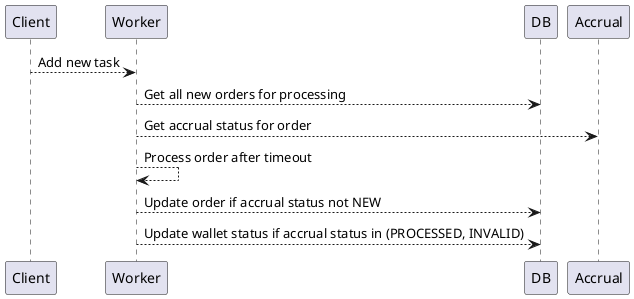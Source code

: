 @startuml
Client --> Worker: Add new task
Worker --> DB: Get all new orders for processing
Worker --> Accrual: Get accrual status for order
Worker --> Worker: Process order after timeout
Worker --> DB: Update order if accrual status not NEW
Worker --> DB: Update wallet status if accrual status in (PROCESSED, INVALID)
@enduml